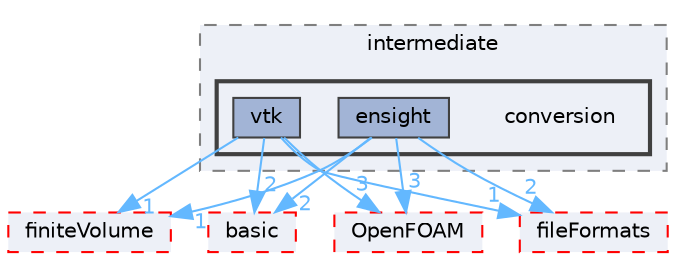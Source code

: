 digraph "src/lagrangian/intermediate/conversion"
{
 // LATEX_PDF_SIZE
  bgcolor="transparent";
  edge [fontname=Helvetica,fontsize=10,labelfontname=Helvetica,labelfontsize=10];
  node [fontname=Helvetica,fontsize=10,shape=box,height=0.2,width=0.4];
  compound=true
  subgraph clusterdir_d3c32a493136c130c1f0d51f4f35c297 {
    graph [ bgcolor="#edf0f7", pencolor="grey50", label="intermediate", fontname=Helvetica,fontsize=10 style="filled,dashed", URL="dir_d3c32a493136c130c1f0d51f4f35c297.html",tooltip=""]
  subgraph clusterdir_e25888efae61286d6fcfe7e070eb13d5 {
    graph [ bgcolor="#edf0f7", pencolor="grey25", label="", fontname=Helvetica,fontsize=10 style="filled,bold", URL="dir_e25888efae61286d6fcfe7e070eb13d5.html",tooltip=""]
    dir_e25888efae61286d6fcfe7e070eb13d5 [shape=plaintext, label="conversion"];
  dir_10a5a43bbd7ad28e190ea8614308f06b [label="ensight", fillcolor="#a2b4d6", color="grey25", style="filled", URL="dir_10a5a43bbd7ad28e190ea8614308f06b.html",tooltip=""];
  dir_46e6996a6280353303e0652fa33cc83b [label="vtk", fillcolor="#a2b4d6", color="grey25", style="filled", URL="dir_46e6996a6280353303e0652fa33cc83b.html",tooltip=""];
  }
  }
  dir_9bd15774b555cf7259a6fa18f99fe99b [label="finiteVolume", fillcolor="#edf0f7", color="red", style="filled,dashed", URL="dir_9bd15774b555cf7259a6fa18f99fe99b.html",tooltip=""];
  dir_584e0ab0901b4327f36f4285cac7f2f8 [label="basic", fillcolor="#edf0f7", color="red", style="filled,dashed", URL="dir_584e0ab0901b4327f36f4285cac7f2f8.html",tooltip=""];
  dir_c5473ff19b20e6ec4dfe5c310b3778a8 [label="OpenFOAM", fillcolor="#edf0f7", color="red", style="filled,dashed", URL="dir_c5473ff19b20e6ec4dfe5c310b3778a8.html",tooltip=""];
  dir_b05602f37bb521a7142c0a3e200b5f35 [label="fileFormats", fillcolor="#edf0f7", color="red", style="filled,dashed", URL="dir_b05602f37bb521a7142c0a3e200b5f35.html",tooltip=""];
  dir_10a5a43bbd7ad28e190ea8614308f06b->dir_584e0ab0901b4327f36f4285cac7f2f8 [headlabel="2", labeldistance=1.5 headhref="dir_001159_000211.html" href="dir_001159_000211.html" color="steelblue1" fontcolor="steelblue1"];
  dir_10a5a43bbd7ad28e190ea8614308f06b->dir_9bd15774b555cf7259a6fa18f99fe99b [headlabel="1", labeldistance=1.5 headhref="dir_001159_001387.html" href="dir_001159_001387.html" color="steelblue1" fontcolor="steelblue1"];
  dir_10a5a43bbd7ad28e190ea8614308f06b->dir_b05602f37bb521a7142c0a3e200b5f35 [headlabel="2", labeldistance=1.5 headhref="dir_001159_001353.html" href="dir_001159_001353.html" color="steelblue1" fontcolor="steelblue1"];
  dir_10a5a43bbd7ad28e190ea8614308f06b->dir_c5473ff19b20e6ec4dfe5c310b3778a8 [headlabel="3", labeldistance=1.5 headhref="dir_001159_002695.html" href="dir_001159_002695.html" color="steelblue1" fontcolor="steelblue1"];
  dir_46e6996a6280353303e0652fa33cc83b->dir_584e0ab0901b4327f36f4285cac7f2f8 [headlabel="2", labeldistance=1.5 headhref="dir_004310_000211.html" href="dir_004310_000211.html" color="steelblue1" fontcolor="steelblue1"];
  dir_46e6996a6280353303e0652fa33cc83b->dir_9bd15774b555cf7259a6fa18f99fe99b [headlabel="1", labeldistance=1.5 headhref="dir_004310_001387.html" href="dir_004310_001387.html" color="steelblue1" fontcolor="steelblue1"];
  dir_46e6996a6280353303e0652fa33cc83b->dir_b05602f37bb521a7142c0a3e200b5f35 [headlabel="1", labeldistance=1.5 headhref="dir_004310_001353.html" href="dir_004310_001353.html" color="steelblue1" fontcolor="steelblue1"];
  dir_46e6996a6280353303e0652fa33cc83b->dir_c5473ff19b20e6ec4dfe5c310b3778a8 [headlabel="3", labeldistance=1.5 headhref="dir_004310_002695.html" href="dir_004310_002695.html" color="steelblue1" fontcolor="steelblue1"];
}
